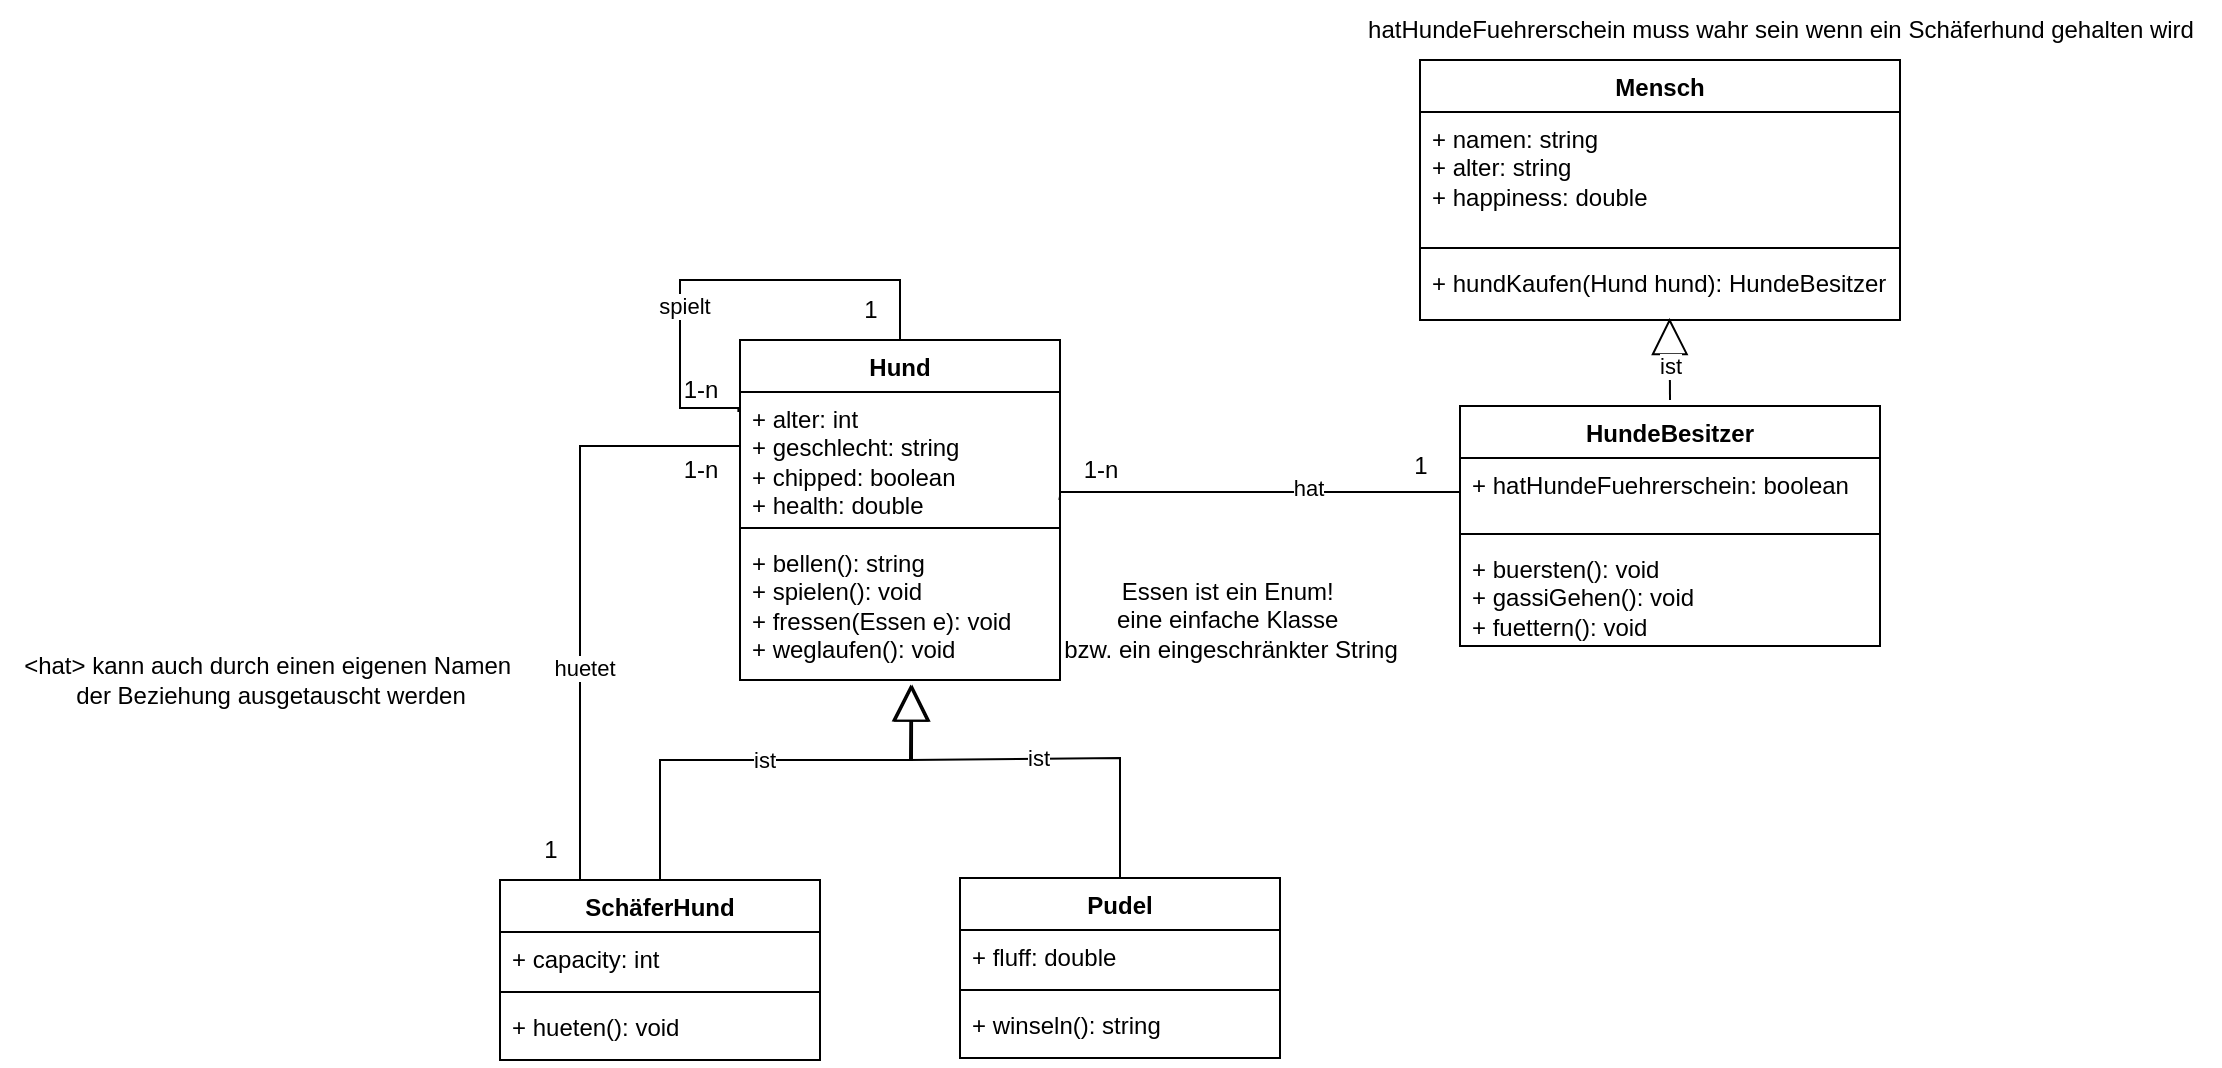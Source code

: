 <mxfile version="24.8.3">
  <diagram name="Page-1" id="Max2WZ-MBaIIRmOilrPB">
    <mxGraphModel dx="1260" dy="282" grid="1" gridSize="10" guides="1" tooltips="1" connect="1" arrows="1" fold="1" page="1" pageScale="1" pageWidth="850" pageHeight="1100" math="0" shadow="0">
      <root>
        <mxCell id="0" />
        <mxCell id="1" parent="0" />
        <mxCell id="FNegfmYzlg8Jt2f-ISSN-9" value="Hund" style="swimlane;fontStyle=1;align=center;verticalAlign=top;childLayout=stackLayout;horizontal=1;startSize=26;horizontalStack=0;resizeParent=1;resizeParentMax=0;resizeLast=0;collapsible=1;marginBottom=0;whiteSpace=wrap;html=1;" vertex="1" parent="1">
          <mxGeometry x="160" y="170" width="160" height="170" as="geometry" />
        </mxCell>
        <mxCell id="FNegfmYzlg8Jt2f-ISSN-10" value="+ alter: int&lt;div&gt;+ geschlecht: string&lt;/div&gt;&lt;div&gt;+ chipped: boolean&lt;/div&gt;&lt;div&gt;+ health: double&lt;/div&gt;" style="text;strokeColor=none;fillColor=none;align=left;verticalAlign=top;spacingLeft=4;spacingRight=4;overflow=hidden;rotatable=0;points=[[0,0.5],[1,0.5]];portConstraint=eastwest;whiteSpace=wrap;html=1;" vertex="1" parent="FNegfmYzlg8Jt2f-ISSN-9">
          <mxGeometry y="26" width="160" height="64" as="geometry" />
        </mxCell>
        <mxCell id="FNegfmYzlg8Jt2f-ISSN-11" value="" style="line;strokeWidth=1;fillColor=none;align=left;verticalAlign=middle;spacingTop=-1;spacingLeft=3;spacingRight=3;rotatable=0;labelPosition=right;points=[];portConstraint=eastwest;strokeColor=inherit;" vertex="1" parent="FNegfmYzlg8Jt2f-ISSN-9">
          <mxGeometry y="90" width="160" height="8" as="geometry" />
        </mxCell>
        <mxCell id="FNegfmYzlg8Jt2f-ISSN-72" value="" style="endArrow=none;html=1;edgeStyle=orthogonalEdgeStyle;rounded=0;exitX=0.5;exitY=0;exitDx=0;exitDy=0;entryX=-0.005;entryY=0.156;entryDx=0;entryDy=0;entryPerimeter=0;" edge="1" parent="FNegfmYzlg8Jt2f-ISSN-9" source="FNegfmYzlg8Jt2f-ISSN-9" target="FNegfmYzlg8Jt2f-ISSN-10">
          <mxGeometry relative="1" as="geometry">
            <mxPoint x="50" y="-90" as="sourcePoint" />
            <mxPoint x="-30" y="127" as="targetPoint" />
            <Array as="points">
              <mxPoint x="80" y="-30" />
              <mxPoint x="-30" y="-30" />
              <mxPoint x="-30" y="34" />
            </Array>
          </mxGeometry>
        </mxCell>
        <mxCell id="FNegfmYzlg8Jt2f-ISSN-73" value="spielt" style="edgeLabel;html=1;align=center;verticalAlign=middle;resizable=0;points=[];" vertex="1" connectable="0" parent="FNegfmYzlg8Jt2f-ISSN-72">
          <mxGeometry x="0.299" y="2" relative="1" as="geometry">
            <mxPoint as="offset" />
          </mxGeometry>
        </mxCell>
        <mxCell id="FNegfmYzlg8Jt2f-ISSN-12" value="+ bellen(): string&lt;div&gt;+ spielen(): void&lt;/div&gt;&lt;div&gt;+ fressen(Essen e): void&lt;/div&gt;&lt;div&gt;+ weglaufen(): void&lt;/div&gt;" style="text;strokeColor=none;fillColor=none;align=left;verticalAlign=top;spacingLeft=4;spacingRight=4;overflow=hidden;rotatable=0;points=[[0,0.5],[1,0.5]];portConstraint=eastwest;whiteSpace=wrap;html=1;" vertex="1" parent="FNegfmYzlg8Jt2f-ISSN-9">
          <mxGeometry y="98" width="160" height="72" as="geometry" />
        </mxCell>
        <mxCell id="FNegfmYzlg8Jt2f-ISSN-21" value="Mensch" style="swimlane;fontStyle=1;align=center;verticalAlign=top;childLayout=stackLayout;horizontal=1;startSize=26;horizontalStack=0;resizeParent=1;resizeParentMax=0;resizeLast=0;collapsible=1;marginBottom=0;whiteSpace=wrap;html=1;" vertex="1" parent="1">
          <mxGeometry x="500" y="30" width="240" height="130" as="geometry" />
        </mxCell>
        <mxCell id="FNegfmYzlg8Jt2f-ISSN-22" value="&lt;div&gt;+ namen: string&lt;/div&gt;&lt;div&gt;+ alter: string&lt;/div&gt;&lt;div&gt;+ happiness: double&lt;/div&gt;" style="text;strokeColor=none;fillColor=none;align=left;verticalAlign=top;spacingLeft=4;spacingRight=4;overflow=hidden;rotatable=0;points=[[0,0.5],[1,0.5]];portConstraint=eastwest;whiteSpace=wrap;html=1;" vertex="1" parent="FNegfmYzlg8Jt2f-ISSN-21">
          <mxGeometry y="26" width="240" height="64" as="geometry" />
        </mxCell>
        <mxCell id="FNegfmYzlg8Jt2f-ISSN-23" value="" style="line;strokeWidth=1;fillColor=none;align=left;verticalAlign=middle;spacingTop=-1;spacingLeft=3;spacingRight=3;rotatable=0;labelPosition=right;points=[];portConstraint=eastwest;strokeColor=inherit;" vertex="1" parent="FNegfmYzlg8Jt2f-ISSN-21">
          <mxGeometry y="90" width="240" height="8" as="geometry" />
        </mxCell>
        <mxCell id="FNegfmYzlg8Jt2f-ISSN-24" value="+ hundKaufen(Hund hund): HundeBesitzer" style="text;strokeColor=none;fillColor=none;align=left;verticalAlign=top;spacingLeft=4;spacingRight=4;overflow=hidden;rotatable=0;points=[[0,0.5],[1,0.5]];portConstraint=eastwest;whiteSpace=wrap;html=1;" vertex="1" parent="FNegfmYzlg8Jt2f-ISSN-21">
          <mxGeometry y="98" width="240" height="32" as="geometry" />
        </mxCell>
        <mxCell id="FNegfmYzlg8Jt2f-ISSN-29" value="SchäferHund" style="swimlane;fontStyle=1;align=center;verticalAlign=top;childLayout=stackLayout;horizontal=1;startSize=26;horizontalStack=0;resizeParent=1;resizeParentMax=0;resizeLast=0;collapsible=1;marginBottom=0;whiteSpace=wrap;html=1;" vertex="1" parent="1">
          <mxGeometry x="40" y="440" width="160" height="90" as="geometry" />
        </mxCell>
        <mxCell id="FNegfmYzlg8Jt2f-ISSN-30" value="+ capacity: int" style="text;strokeColor=none;fillColor=none;align=left;verticalAlign=top;spacingLeft=4;spacingRight=4;overflow=hidden;rotatable=0;points=[[0,0.5],[1,0.5]];portConstraint=eastwest;whiteSpace=wrap;html=1;" vertex="1" parent="FNegfmYzlg8Jt2f-ISSN-29">
          <mxGeometry y="26" width="160" height="26" as="geometry" />
        </mxCell>
        <mxCell id="FNegfmYzlg8Jt2f-ISSN-31" value="" style="line;strokeWidth=1;fillColor=none;align=left;verticalAlign=middle;spacingTop=-1;spacingLeft=3;spacingRight=3;rotatable=0;labelPosition=right;points=[];portConstraint=eastwest;strokeColor=inherit;" vertex="1" parent="FNegfmYzlg8Jt2f-ISSN-29">
          <mxGeometry y="52" width="160" height="8" as="geometry" />
        </mxCell>
        <mxCell id="FNegfmYzlg8Jt2f-ISSN-32" value="&lt;div&gt;+ hueten(): void&lt;/div&gt;" style="text;strokeColor=none;fillColor=none;align=left;verticalAlign=top;spacingLeft=4;spacingRight=4;overflow=hidden;rotatable=0;points=[[0,0.5],[1,0.5]];portConstraint=eastwest;whiteSpace=wrap;html=1;" vertex="1" parent="FNegfmYzlg8Jt2f-ISSN-29">
          <mxGeometry y="60" width="160" height="30" as="geometry" />
        </mxCell>
        <mxCell id="FNegfmYzlg8Jt2f-ISSN-33" value="ist" style="endArrow=block;endSize=16;endFill=0;html=1;rounded=0;entryX=0.538;entryY=1.031;entryDx=0;entryDy=0;entryPerimeter=0;" edge="1" parent="1" target="FNegfmYzlg8Jt2f-ISSN-12">
          <mxGeometry width="160" relative="1" as="geometry">
            <mxPoint x="120" y="440" as="sourcePoint" />
            <mxPoint x="248.8" y="369.996" as="targetPoint" />
            <Array as="points">
              <mxPoint x="120" y="380" />
              <mxPoint x="190" y="380" />
              <mxPoint x="246" y="380" />
            </Array>
          </mxGeometry>
        </mxCell>
        <mxCell id="FNegfmYzlg8Jt2f-ISSN-42" value="hatHundeFuehrerschein muss wahr sein wenn ein Schäferhund gehalten wird" style="text;html=1;align=center;verticalAlign=middle;resizable=0;points=[];autosize=1;strokeColor=none;fillColor=none;" vertex="1" parent="1">
          <mxGeometry x="460" width="440" height="30" as="geometry" />
        </mxCell>
        <mxCell id="FNegfmYzlg8Jt2f-ISSN-49" value="HundeBesitzer" style="swimlane;fontStyle=1;align=center;verticalAlign=top;childLayout=stackLayout;horizontal=1;startSize=26;horizontalStack=0;resizeParent=1;resizeParentMax=0;resizeLast=0;collapsible=1;marginBottom=0;whiteSpace=wrap;html=1;" vertex="1" parent="1">
          <mxGeometry x="520" y="203" width="210" height="120" as="geometry" />
        </mxCell>
        <mxCell id="FNegfmYzlg8Jt2f-ISSN-50" value="+ hatHundeFuehrerschein: boolean" style="text;strokeColor=none;fillColor=none;align=left;verticalAlign=top;spacingLeft=4;spacingRight=4;overflow=hidden;rotatable=0;points=[[0,0.5],[1,0.5]];portConstraint=eastwest;whiteSpace=wrap;html=1;" vertex="1" parent="FNegfmYzlg8Jt2f-ISSN-49">
          <mxGeometry y="26" width="210" height="34" as="geometry" />
        </mxCell>
        <mxCell id="FNegfmYzlg8Jt2f-ISSN-51" value="" style="line;strokeWidth=1;fillColor=none;align=left;verticalAlign=middle;spacingTop=-1;spacingLeft=3;spacingRight=3;rotatable=0;labelPosition=right;points=[];portConstraint=eastwest;strokeColor=inherit;" vertex="1" parent="FNegfmYzlg8Jt2f-ISSN-49">
          <mxGeometry y="60" width="210" height="8" as="geometry" />
        </mxCell>
        <mxCell id="FNegfmYzlg8Jt2f-ISSN-52" value="+ buersten(): void&lt;div&gt;+ gassiGehen(): void&lt;br&gt;&lt;/div&gt;&lt;div&gt;+ fuettern(): void&lt;/div&gt;" style="text;strokeColor=none;fillColor=none;align=left;verticalAlign=top;spacingLeft=4;spacingRight=4;overflow=hidden;rotatable=0;points=[[0,0.5],[1,0.5]];portConstraint=eastwest;whiteSpace=wrap;html=1;" vertex="1" parent="FNegfmYzlg8Jt2f-ISSN-49">
          <mxGeometry y="68" width="210" height="52" as="geometry" />
        </mxCell>
        <mxCell id="FNegfmYzlg8Jt2f-ISSN-53" value="ist" style="endArrow=block;endSize=16;endFill=0;html=1;rounded=0;entryX=0.52;entryY=0.969;entryDx=0;entryDy=0;entryPerimeter=0;" edge="1" parent="1" target="FNegfmYzlg8Jt2f-ISSN-24">
          <mxGeometry x="-0.146" width="160" relative="1" as="geometry">
            <mxPoint x="625" y="200" as="sourcePoint" />
            <mxPoint x="259" y="325" as="targetPoint" />
            <mxPoint as="offset" />
          </mxGeometry>
        </mxCell>
        <mxCell id="FNegfmYzlg8Jt2f-ISSN-55" value="Pudel" style="swimlane;fontStyle=1;align=center;verticalAlign=top;childLayout=stackLayout;horizontal=1;startSize=26;horizontalStack=0;resizeParent=1;resizeParentMax=0;resizeLast=0;collapsible=1;marginBottom=0;whiteSpace=wrap;html=1;" vertex="1" parent="1">
          <mxGeometry x="270" y="439" width="160" height="90" as="geometry" />
        </mxCell>
        <mxCell id="FNegfmYzlg8Jt2f-ISSN-56" value="+ fluff: double" style="text;strokeColor=none;fillColor=none;align=left;verticalAlign=top;spacingLeft=4;spacingRight=4;overflow=hidden;rotatable=0;points=[[0,0.5],[1,0.5]];portConstraint=eastwest;whiteSpace=wrap;html=1;" vertex="1" parent="FNegfmYzlg8Jt2f-ISSN-55">
          <mxGeometry y="26" width="160" height="26" as="geometry" />
        </mxCell>
        <mxCell id="FNegfmYzlg8Jt2f-ISSN-57" value="" style="line;strokeWidth=1;fillColor=none;align=left;verticalAlign=middle;spacingTop=-1;spacingLeft=3;spacingRight=3;rotatable=0;labelPosition=right;points=[];portConstraint=eastwest;strokeColor=inherit;" vertex="1" parent="FNegfmYzlg8Jt2f-ISSN-55">
          <mxGeometry y="52" width="160" height="8" as="geometry" />
        </mxCell>
        <mxCell id="FNegfmYzlg8Jt2f-ISSN-58" value="+ winseln(): string" style="text;strokeColor=none;fillColor=none;align=left;verticalAlign=top;spacingLeft=4;spacingRight=4;overflow=hidden;rotatable=0;points=[[0,0.5],[1,0.5]];portConstraint=eastwest;whiteSpace=wrap;html=1;" vertex="1" parent="FNegfmYzlg8Jt2f-ISSN-55">
          <mxGeometry y="60" width="160" height="30" as="geometry" />
        </mxCell>
        <mxCell id="FNegfmYzlg8Jt2f-ISSN-59" value="ist" style="endArrow=block;endSize=16;endFill=0;html=1;rounded=0;entryX=0.533;entryY=1.031;entryDx=0;entryDy=0;entryPerimeter=0;" edge="1" parent="1" target="FNegfmYzlg8Jt2f-ISSN-12">
          <mxGeometry width="160" relative="1" as="geometry">
            <mxPoint x="350" y="439" as="sourcePoint" />
            <mxPoint x="476" y="334" as="targetPoint" />
            <Array as="points">
              <mxPoint x="350" y="379" />
              <mxPoint x="245" y="380" />
            </Array>
          </mxGeometry>
        </mxCell>
        <mxCell id="FNegfmYzlg8Jt2f-ISSN-25" value="" style="endArrow=none;html=1;edgeStyle=orthogonalEdgeStyle;rounded=0;exitX=0;exitY=0.5;exitDx=0;exitDy=0;entryX=0.25;entryY=0;entryDx=0;entryDy=0;" edge="1" parent="1" source="FNegfmYzlg8Jt2f-ISSN-10" target="FNegfmYzlg8Jt2f-ISSN-29">
          <mxGeometry relative="1" as="geometry">
            <mxPoint x="30" y="167" as="sourcePoint" />
            <mxPoint x="240" y="170" as="targetPoint" />
            <Array as="points">
              <mxPoint x="80" y="223" />
            </Array>
          </mxGeometry>
        </mxCell>
        <mxCell id="FNegfmYzlg8Jt2f-ISSN-28" value="huetet" style="edgeLabel;html=1;align=center;verticalAlign=middle;resizable=0;points=[];" vertex="1" connectable="0" parent="FNegfmYzlg8Jt2f-ISSN-25">
          <mxGeometry x="0.299" y="2" relative="1" as="geometry">
            <mxPoint as="offset" />
          </mxGeometry>
        </mxCell>
        <mxCell id="FNegfmYzlg8Jt2f-ISSN-60" value="" style="endArrow=none;html=1;edgeStyle=orthogonalEdgeStyle;rounded=0;exitX=1;exitY=0.5;exitDx=0;exitDy=0;entryX=0;entryY=0.5;entryDx=0;entryDy=0;" edge="1" parent="1" source="FNegfmYzlg8Jt2f-ISSN-10" target="FNegfmYzlg8Jt2f-ISSN-50">
          <mxGeometry relative="1" as="geometry">
            <mxPoint x="419" y="357" as="sourcePoint" />
            <mxPoint x="499" y="300" as="targetPoint" />
            <Array as="points">
              <mxPoint x="320" y="246" />
            </Array>
          </mxGeometry>
        </mxCell>
        <mxCell id="FNegfmYzlg8Jt2f-ISSN-61" value="hat" style="edgeLabel;html=1;align=center;verticalAlign=middle;resizable=0;points=[];" vertex="1" connectable="0" parent="FNegfmYzlg8Jt2f-ISSN-60">
          <mxGeometry x="0.299" y="2" relative="1" as="geometry">
            <mxPoint as="offset" />
          </mxGeometry>
        </mxCell>
        <mxCell id="FNegfmYzlg8Jt2f-ISSN-63" value="1" style="text;html=1;align=center;verticalAlign=middle;resizable=0;points=[];autosize=1;strokeColor=none;fillColor=none;" vertex="1" parent="1">
          <mxGeometry x="485" y="218" width="30" height="30" as="geometry" />
        </mxCell>
        <mxCell id="FNegfmYzlg8Jt2f-ISSN-64" value="" style="endArrow=none;html=1;edgeStyle=orthogonalEdgeStyle;rounded=0;exitX=0.998;exitY=0.844;exitDx=0;exitDy=0;entryX=0.002;entryY=0.924;entryDx=0;entryDy=0;entryPerimeter=0;exitPerimeter=0;" edge="1" parent="1" source="FNegfmYzlg8Jt2f-ISSN-10" target="FNegfmYzlg8Jt2f-ISSN-62">
          <mxGeometry relative="1" as="geometry">
            <mxPoint x="320" y="242" as="sourcePoint" />
            <mxPoint x="520" y="260" as="targetPoint" />
            <Array as="points" />
          </mxGeometry>
        </mxCell>
        <mxCell id="FNegfmYzlg8Jt2f-ISSN-62" value="1-n" style="text;html=1;align=center;verticalAlign=middle;resizable=0;points=[];autosize=1;strokeColor=none;fillColor=none;" vertex="1" parent="1">
          <mxGeometry x="320" y="220" width="40" height="30" as="geometry" />
        </mxCell>
        <mxCell id="FNegfmYzlg8Jt2f-ISSN-66" value="1-n" style="text;html=1;align=center;verticalAlign=middle;resizable=0;points=[];autosize=1;strokeColor=none;fillColor=none;" vertex="1" parent="1">
          <mxGeometry x="120" y="220" width="40" height="30" as="geometry" />
        </mxCell>
        <mxCell id="FNegfmYzlg8Jt2f-ISSN-67" value="1" style="text;html=1;align=center;verticalAlign=middle;resizable=0;points=[];autosize=1;strokeColor=none;fillColor=none;" vertex="1" parent="1">
          <mxGeometry x="50" y="410" width="30" height="30" as="geometry" />
        </mxCell>
        <mxCell id="FNegfmYzlg8Jt2f-ISSN-71" value="&amp;lt;hat&amp;gt; kann auch durch einen eigenen Namen&amp;nbsp;&lt;div&gt;der Beziehung ausgetauscht werden&lt;/div&gt;" style="text;html=1;align=center;verticalAlign=middle;resizable=0;points=[];autosize=1;strokeColor=none;fillColor=none;" vertex="1" parent="1">
          <mxGeometry x="-210" y="320" width="270" height="40" as="geometry" />
        </mxCell>
        <mxCell id="FNegfmYzlg8Jt2f-ISSN-74" value="1-n" style="text;html=1;align=center;verticalAlign=middle;resizable=0;points=[];autosize=1;strokeColor=none;fillColor=none;" vertex="1" parent="1">
          <mxGeometry x="120" y="180" width="40" height="30" as="geometry" />
        </mxCell>
        <mxCell id="FNegfmYzlg8Jt2f-ISSN-75" value="1" style="text;html=1;align=center;verticalAlign=middle;resizable=0;points=[];autosize=1;strokeColor=none;fillColor=none;" vertex="1" parent="1">
          <mxGeometry x="210" y="140" width="30" height="30" as="geometry" />
        </mxCell>
        <mxCell id="FNegfmYzlg8Jt2f-ISSN-76" value="Essen ist ein Enum!&amp;nbsp;&lt;div&gt;eine einfache Klasse&amp;nbsp;&lt;div&gt;bzw. ein eingeschränkter String&lt;/div&gt;&lt;/div&gt;" style="text;html=1;align=center;verticalAlign=middle;resizable=0;points=[];autosize=1;strokeColor=none;fillColor=none;" vertex="1" parent="1">
          <mxGeometry x="310" y="280" width="190" height="60" as="geometry" />
        </mxCell>
      </root>
    </mxGraphModel>
  </diagram>
</mxfile>
